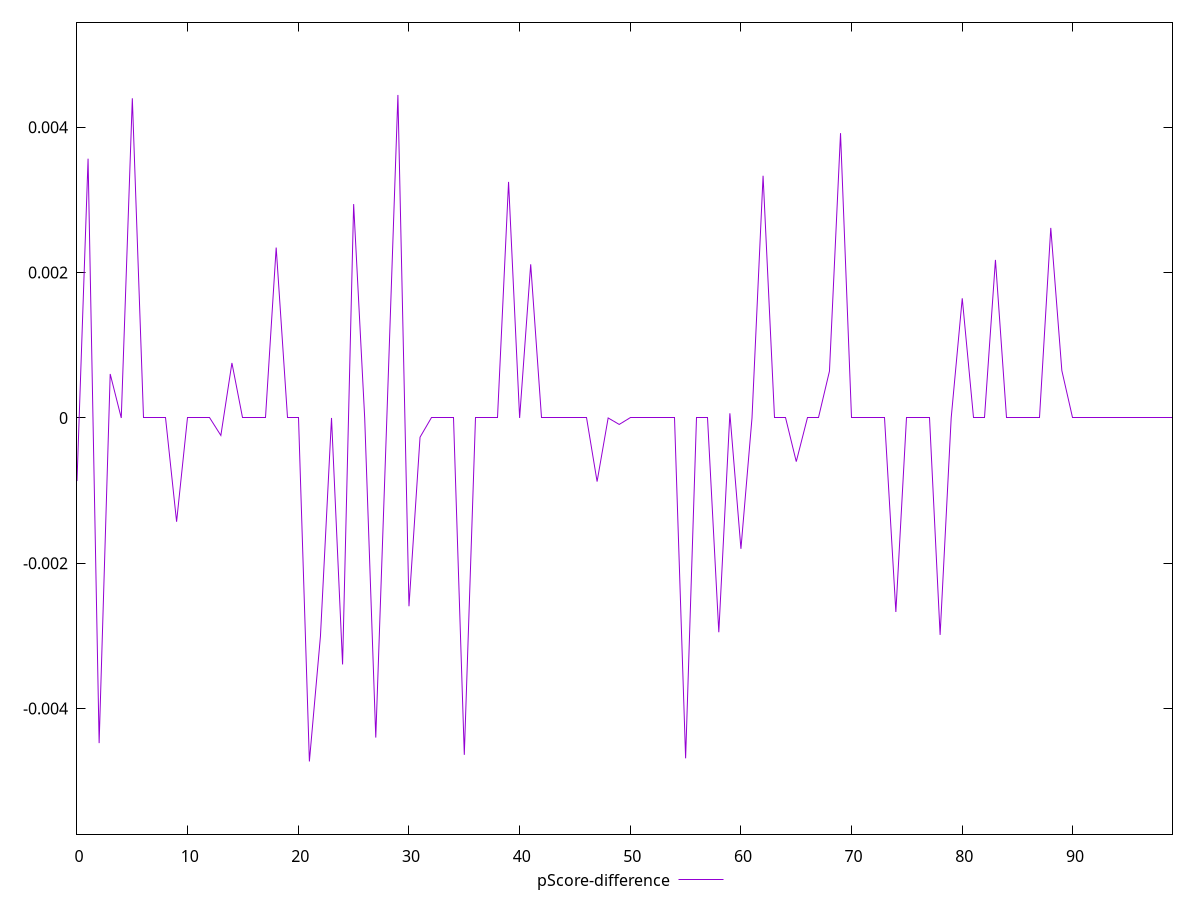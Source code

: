 reset

$pScoreDifference <<EOF
0 -0.000868888888888808
1 0.0035677777777778363
2 -0.004475000301996879
3 0.0006049998601277418
4 0
5 0.004399166901906337
6 0
7 0
8 0
9 -0.0014283331235249719
10 0
11 0
12 0
13 -0.00024083336194358207
14 0.000756666262944572
15 0
16 0
17 0
18 0.0023450001080830285
19 0
20 0
21 -0.004727500279744445
22 -0.0030041666825612046
23 0
24 -0.003392499685287431
25 0.002943333387374847
26 -0.000003333091735835403
27 -0.004399166504542085
28 0
29 0.004444999694824259
30 -0.0025916667779286584
31 -0.00026500026385001263
32 0
33 0
34 0
35 -0.004636666377385468
36 0
37 0
38 0
39 0.003248333136240622
40 0
41 0.0021141664187113163
42 0
43 0
44 0
45 0
46 0
47 -0.0008755555555555183
48 0
49 -0.00008916656176249926
50 0
51 0
52 0
53 0
54 0
55 -0.004684166510899868
56 0
57 0
58 -0.002949166297912642
59 0.0000641663869220821
60 -0.0018008331457773918
61 0
62 0.0033333333333332993
63 0
64 0
65 -0.0006011111111110523
66 0
67 0
68 0.000644166866938245
69 0.003919166326522783
70 0
71 0
72 0
73 0
74 -0.0026699999968210486
75 0
76 0
77 0
78 -0.002985833088556933
79 0
80 0.0016466669241587129
81 0
82 0
83 0.002174999713897674
84 0
85 0
86 0
87 0
88 0.0026158332824707253
89 0.000651666720708155
90 0
91 0
92 0
93 0
94 0
95 0
96 0
97 0
98 0
99 0
EOF

set key outside below
set xrange [0:99]
set yrange [-0.0057275002797444454:0.005444999694824259]
set trange [-0.0057275002797444454:0.005444999694824259]
set terminal svg size 640, 500 enhanced background rgb 'white'
set output "report_00017_2021-02-10T15-08-03.406Z/uses-rel-preconnect/samples/pages+cached+noadtech/pScore-difference/values.svg"

plot $pScoreDifference title "pScore-difference" with line

reset
